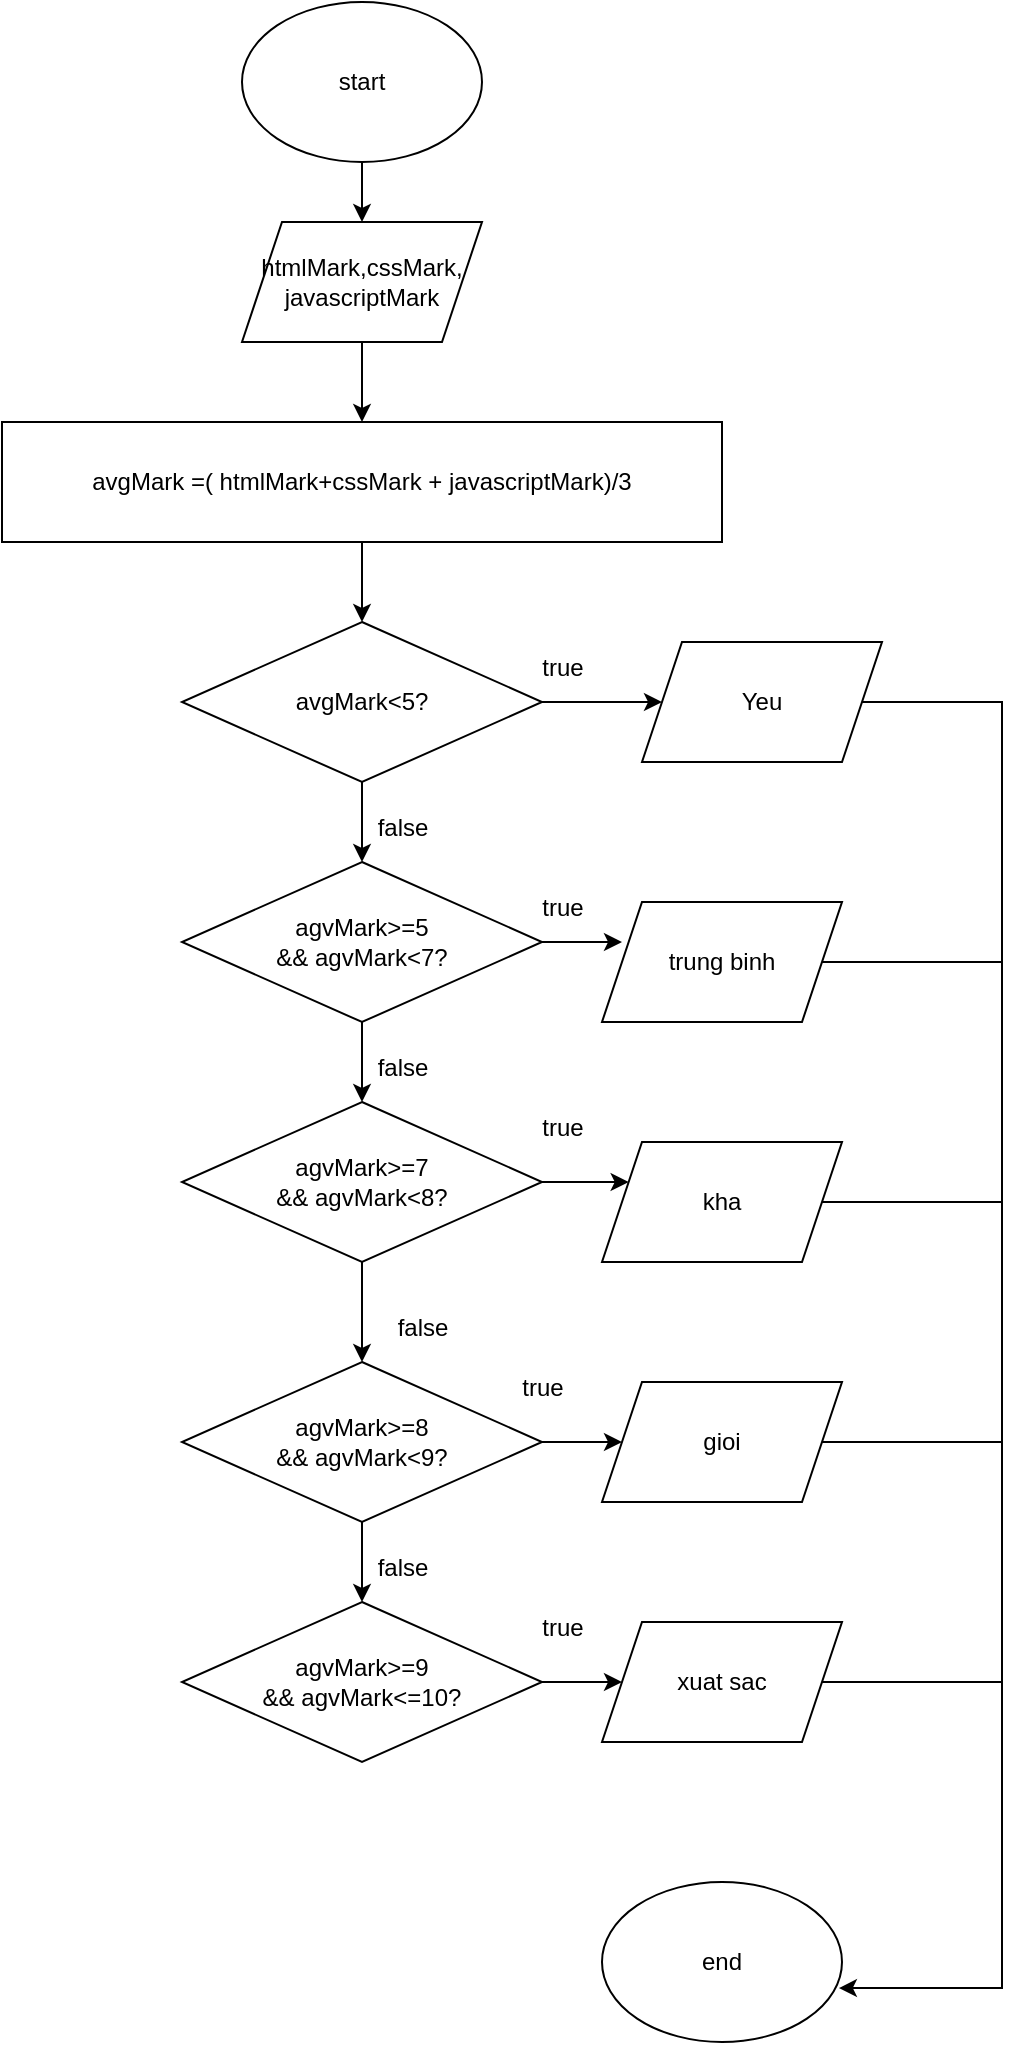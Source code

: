 <mxfile version="22.0.3" type="device">
  <diagram id="C5RBs43oDa-KdzZeNtuy" name="Page-1">
    <mxGraphModel dx="1036" dy="606" grid="1" gridSize="10" guides="1" tooltips="1" connect="1" arrows="1" fold="1" page="1" pageScale="1" pageWidth="827" pageHeight="1169" math="0" shadow="0">
      <root>
        <mxCell id="WIyWlLk6GJQsqaUBKTNV-0" />
        <mxCell id="WIyWlLk6GJQsqaUBKTNV-1" parent="WIyWlLk6GJQsqaUBKTNV-0" />
        <mxCell id="afgc6z-RETcrpsBKofpW-16" value="" style="edgeStyle=orthogonalEdgeStyle;rounded=0;orthogonalLoop=1;jettySize=auto;html=1;" parent="WIyWlLk6GJQsqaUBKTNV-1" source="afgc6z-RETcrpsBKofpW-14" target="afgc6z-RETcrpsBKofpW-15" edge="1">
          <mxGeometry relative="1" as="geometry" />
        </mxCell>
        <mxCell id="afgc6z-RETcrpsBKofpW-14" value="start" style="ellipse;whiteSpace=wrap;html=1;" parent="WIyWlLk6GJQsqaUBKTNV-1" vertex="1">
          <mxGeometry x="340" y="50" width="120" height="80" as="geometry" />
        </mxCell>
        <mxCell id="afgc6z-RETcrpsBKofpW-18" value="" style="edgeStyle=orthogonalEdgeStyle;rounded=0;orthogonalLoop=1;jettySize=auto;html=1;" parent="WIyWlLk6GJQsqaUBKTNV-1" source="afgc6z-RETcrpsBKofpW-15" target="afgc6z-RETcrpsBKofpW-17" edge="1">
          <mxGeometry relative="1" as="geometry" />
        </mxCell>
        <mxCell id="afgc6z-RETcrpsBKofpW-15" value="htmlMark,cssMark,&lt;br&gt;javascriptMark" style="shape=parallelogram;perimeter=parallelogramPerimeter;whiteSpace=wrap;html=1;fixedSize=1;" parent="WIyWlLk6GJQsqaUBKTNV-1" vertex="1">
          <mxGeometry x="340" y="160" width="120" height="60" as="geometry" />
        </mxCell>
        <mxCell id="afgc6z-RETcrpsBKofpW-20" value="" style="edgeStyle=orthogonalEdgeStyle;rounded=0;orthogonalLoop=1;jettySize=auto;html=1;" parent="WIyWlLk6GJQsqaUBKTNV-1" source="afgc6z-RETcrpsBKofpW-17" target="afgc6z-RETcrpsBKofpW-19" edge="1">
          <mxGeometry relative="1" as="geometry" />
        </mxCell>
        <mxCell id="afgc6z-RETcrpsBKofpW-17" value="avgMark =( htmlMark+cssMark + javascriptMark)/3" style="whiteSpace=wrap;html=1;" parent="WIyWlLk6GJQsqaUBKTNV-1" vertex="1">
          <mxGeometry x="220" y="260" width="360" height="60" as="geometry" />
        </mxCell>
        <mxCell id="afgc6z-RETcrpsBKofpW-22" value="" style="edgeStyle=orthogonalEdgeStyle;rounded=0;orthogonalLoop=1;jettySize=auto;html=1;" parent="WIyWlLk6GJQsqaUBKTNV-1" source="afgc6z-RETcrpsBKofpW-19" target="afgc6z-RETcrpsBKofpW-21" edge="1">
          <mxGeometry relative="1" as="geometry" />
        </mxCell>
        <mxCell id="afgc6z-RETcrpsBKofpW-25" value="" style="edgeStyle=orthogonalEdgeStyle;rounded=0;orthogonalLoop=1;jettySize=auto;html=1;" parent="WIyWlLk6GJQsqaUBKTNV-1" source="afgc6z-RETcrpsBKofpW-19" target="afgc6z-RETcrpsBKofpW-24" edge="1">
          <mxGeometry relative="1" as="geometry" />
        </mxCell>
        <mxCell id="afgc6z-RETcrpsBKofpW-19" value="avgMark&amp;lt;5?" style="rhombus;whiteSpace=wrap;html=1;" parent="WIyWlLk6GJQsqaUBKTNV-1" vertex="1">
          <mxGeometry x="310" y="360" width="180" height="80" as="geometry" />
        </mxCell>
        <mxCell id="afgc6z-RETcrpsBKofpW-51" style="edgeStyle=orthogonalEdgeStyle;rounded=0;orthogonalLoop=1;jettySize=auto;html=1;exitX=1;exitY=0.5;exitDx=0;exitDy=0;entryX=0.987;entryY=0.663;entryDx=0;entryDy=0;entryPerimeter=0;" parent="WIyWlLk6GJQsqaUBKTNV-1" source="afgc6z-RETcrpsBKofpW-21" target="afgc6z-RETcrpsBKofpW-50" edge="1">
          <mxGeometry relative="1" as="geometry">
            <mxPoint x="720" y="1041.6" as="targetPoint" />
            <Array as="points">
              <mxPoint x="720" y="400" />
              <mxPoint x="720" y="1043" />
            </Array>
          </mxGeometry>
        </mxCell>
        <mxCell id="afgc6z-RETcrpsBKofpW-21" value="Yeu" style="shape=parallelogram;perimeter=parallelogramPerimeter;whiteSpace=wrap;html=1;fixedSize=1;" parent="WIyWlLk6GJQsqaUBKTNV-1" vertex="1">
          <mxGeometry x="540" y="370" width="120" height="60" as="geometry" />
        </mxCell>
        <mxCell id="afgc6z-RETcrpsBKofpW-23" value="true" style="text;html=1;align=center;verticalAlign=middle;resizable=0;points=[];autosize=1;strokeColor=none;fillColor=none;" parent="WIyWlLk6GJQsqaUBKTNV-1" vertex="1">
          <mxGeometry x="480" y="368" width="40" height="30" as="geometry" />
        </mxCell>
        <mxCell id="afgc6z-RETcrpsBKofpW-26" style="edgeStyle=orthogonalEdgeStyle;rounded=0;orthogonalLoop=1;jettySize=auto;html=1;" parent="WIyWlLk6GJQsqaUBKTNV-1" source="afgc6z-RETcrpsBKofpW-24" edge="1">
          <mxGeometry relative="1" as="geometry">
            <mxPoint x="530" y="520" as="targetPoint" />
          </mxGeometry>
        </mxCell>
        <mxCell id="afgc6z-RETcrpsBKofpW-32" value="" style="edgeStyle=orthogonalEdgeStyle;rounded=0;orthogonalLoop=1;jettySize=auto;html=1;" parent="WIyWlLk6GJQsqaUBKTNV-1" source="afgc6z-RETcrpsBKofpW-24" target="afgc6z-RETcrpsBKofpW-31" edge="1">
          <mxGeometry relative="1" as="geometry" />
        </mxCell>
        <mxCell id="afgc6z-RETcrpsBKofpW-24" value="agvMark&amp;gt;=5&lt;br&gt;&amp;amp;&amp;amp; agvMark&amp;lt;7?" style="rhombus;whiteSpace=wrap;html=1;" parent="WIyWlLk6GJQsqaUBKTNV-1" vertex="1">
          <mxGeometry x="310" y="480" width="180" height="80" as="geometry" />
        </mxCell>
        <mxCell id="afgc6z-RETcrpsBKofpW-27" value="true" style="text;html=1;align=center;verticalAlign=middle;resizable=0;points=[];autosize=1;strokeColor=none;fillColor=none;" parent="WIyWlLk6GJQsqaUBKTNV-1" vertex="1">
          <mxGeometry x="480" y="488" width="40" height="30" as="geometry" />
        </mxCell>
        <mxCell id="afgc6z-RETcrpsBKofpW-28" value="trung binh" style="shape=parallelogram;perimeter=parallelogramPerimeter;whiteSpace=wrap;html=1;fixedSize=1;" parent="WIyWlLk6GJQsqaUBKTNV-1" vertex="1">
          <mxGeometry x="520" y="500" width="120" height="60" as="geometry" />
        </mxCell>
        <mxCell id="afgc6z-RETcrpsBKofpW-29" value="false" style="text;html=1;align=center;verticalAlign=middle;resizable=0;points=[];autosize=1;strokeColor=none;fillColor=none;" parent="WIyWlLk6GJQsqaUBKTNV-1" vertex="1">
          <mxGeometry x="395" y="448" width="50" height="30" as="geometry" />
        </mxCell>
        <mxCell id="afgc6z-RETcrpsBKofpW-34" value="" style="edgeStyle=orthogonalEdgeStyle;rounded=0;orthogonalLoop=1;jettySize=auto;html=1;" parent="WIyWlLk6GJQsqaUBKTNV-1" source="afgc6z-RETcrpsBKofpW-31" target="afgc6z-RETcrpsBKofpW-33" edge="1">
          <mxGeometry relative="1" as="geometry">
            <Array as="points">
              <mxPoint x="530" y="640" />
              <mxPoint x="530" y="640" />
            </Array>
          </mxGeometry>
        </mxCell>
        <mxCell id="afgc6z-RETcrpsBKofpW-38" value="" style="edgeStyle=orthogonalEdgeStyle;rounded=0;orthogonalLoop=1;jettySize=auto;html=1;" parent="WIyWlLk6GJQsqaUBKTNV-1" source="afgc6z-RETcrpsBKofpW-31" target="afgc6z-RETcrpsBKofpW-37" edge="1">
          <mxGeometry relative="1" as="geometry" />
        </mxCell>
        <mxCell id="afgc6z-RETcrpsBKofpW-31" value="agvMark&amp;gt;=7&lt;br&gt;&amp;amp;&amp;amp; agvMark&amp;lt;8?" style="rhombus;whiteSpace=wrap;html=1;" parent="WIyWlLk6GJQsqaUBKTNV-1" vertex="1">
          <mxGeometry x="310" y="600" width="180" height="80" as="geometry" />
        </mxCell>
        <mxCell id="afgc6z-RETcrpsBKofpW-33" value="kha" style="shape=parallelogram;perimeter=parallelogramPerimeter;whiteSpace=wrap;html=1;fixedSize=1;" parent="WIyWlLk6GJQsqaUBKTNV-1" vertex="1">
          <mxGeometry x="520" y="620" width="120" height="60" as="geometry" />
        </mxCell>
        <mxCell id="afgc6z-RETcrpsBKofpW-35" value="true" style="text;html=1;align=center;verticalAlign=middle;resizable=0;points=[];autosize=1;strokeColor=none;fillColor=none;" parent="WIyWlLk6GJQsqaUBKTNV-1" vertex="1">
          <mxGeometry x="480" y="598" width="40" height="30" as="geometry" />
        </mxCell>
        <mxCell id="afgc6z-RETcrpsBKofpW-36" value="false" style="text;html=1;align=center;verticalAlign=middle;resizable=0;points=[];autosize=1;strokeColor=none;fillColor=none;" parent="WIyWlLk6GJQsqaUBKTNV-1" vertex="1">
          <mxGeometry x="395" y="568" width="50" height="30" as="geometry" />
        </mxCell>
        <mxCell id="afgc6z-RETcrpsBKofpW-40" value="" style="edgeStyle=orthogonalEdgeStyle;rounded=0;orthogonalLoop=1;jettySize=auto;html=1;" parent="WIyWlLk6GJQsqaUBKTNV-1" source="afgc6z-RETcrpsBKofpW-37" target="afgc6z-RETcrpsBKofpW-39" edge="1">
          <mxGeometry relative="1" as="geometry" />
        </mxCell>
        <mxCell id="afgc6z-RETcrpsBKofpW-42" value="" style="edgeStyle=orthogonalEdgeStyle;rounded=0;orthogonalLoop=1;jettySize=auto;html=1;" parent="WIyWlLk6GJQsqaUBKTNV-1" source="afgc6z-RETcrpsBKofpW-37" target="afgc6z-RETcrpsBKofpW-41" edge="1">
          <mxGeometry relative="1" as="geometry" />
        </mxCell>
        <mxCell id="afgc6z-RETcrpsBKofpW-37" value="agvMark&amp;gt;=8&lt;br&gt;&amp;amp;&amp;amp; agvMark&amp;lt;9?" style="rhombus;whiteSpace=wrap;html=1;" parent="WIyWlLk6GJQsqaUBKTNV-1" vertex="1">
          <mxGeometry x="310" y="730" width="180" height="80" as="geometry" />
        </mxCell>
        <mxCell id="afgc6z-RETcrpsBKofpW-39" value="gioi" style="shape=parallelogram;perimeter=parallelogramPerimeter;whiteSpace=wrap;html=1;fixedSize=1;" parent="WIyWlLk6GJQsqaUBKTNV-1" vertex="1">
          <mxGeometry x="520" y="740" width="120" height="60" as="geometry" />
        </mxCell>
        <mxCell id="afgc6z-RETcrpsBKofpW-44" value="" style="edgeStyle=orthogonalEdgeStyle;rounded=0;orthogonalLoop=1;jettySize=auto;html=1;" parent="WIyWlLk6GJQsqaUBKTNV-1" source="afgc6z-RETcrpsBKofpW-41" target="afgc6z-RETcrpsBKofpW-43" edge="1">
          <mxGeometry relative="1" as="geometry" />
        </mxCell>
        <mxCell id="afgc6z-RETcrpsBKofpW-41" value="agvMark&amp;gt;=9&lt;br&gt;&amp;amp;&amp;amp; agvMark&amp;lt;=10?" style="rhombus;whiteSpace=wrap;html=1;" parent="WIyWlLk6GJQsqaUBKTNV-1" vertex="1">
          <mxGeometry x="310" y="850" width="180" height="80" as="geometry" />
        </mxCell>
        <mxCell id="afgc6z-RETcrpsBKofpW-43" value="xuat sac" style="shape=parallelogram;perimeter=parallelogramPerimeter;whiteSpace=wrap;html=1;fixedSize=1;" parent="WIyWlLk6GJQsqaUBKTNV-1" vertex="1">
          <mxGeometry x="520" y="860" width="120" height="60" as="geometry" />
        </mxCell>
        <mxCell id="afgc6z-RETcrpsBKofpW-45" value="false" style="text;html=1;align=center;verticalAlign=middle;resizable=0;points=[];autosize=1;strokeColor=none;fillColor=none;" parent="WIyWlLk6GJQsqaUBKTNV-1" vertex="1">
          <mxGeometry x="405" y="698" width="50" height="30" as="geometry" />
        </mxCell>
        <mxCell id="afgc6z-RETcrpsBKofpW-46" value="false" style="text;html=1;align=center;verticalAlign=middle;resizable=0;points=[];autosize=1;strokeColor=none;fillColor=none;" parent="WIyWlLk6GJQsqaUBKTNV-1" vertex="1">
          <mxGeometry x="395" y="818" width="50" height="30" as="geometry" />
        </mxCell>
        <mxCell id="afgc6z-RETcrpsBKofpW-47" value="true" style="text;html=1;align=center;verticalAlign=middle;resizable=0;points=[];autosize=1;strokeColor=none;fillColor=none;" parent="WIyWlLk6GJQsqaUBKTNV-1" vertex="1">
          <mxGeometry x="470" y="728" width="40" height="30" as="geometry" />
        </mxCell>
        <mxCell id="afgc6z-RETcrpsBKofpW-48" value="true" style="text;html=1;align=center;verticalAlign=middle;resizable=0;points=[];autosize=1;strokeColor=none;fillColor=none;" parent="WIyWlLk6GJQsqaUBKTNV-1" vertex="1">
          <mxGeometry x="480" y="848" width="40" height="30" as="geometry" />
        </mxCell>
        <mxCell id="afgc6z-RETcrpsBKofpW-50" value="end" style="ellipse;whiteSpace=wrap;html=1;" parent="WIyWlLk6GJQsqaUBKTNV-1" vertex="1">
          <mxGeometry x="520" y="990" width="120" height="80" as="geometry" />
        </mxCell>
        <mxCell id="afgc6z-RETcrpsBKofpW-53" value="" style="endArrow=none;html=1;rounded=0;" parent="WIyWlLk6GJQsqaUBKTNV-1" edge="1">
          <mxGeometry width="50" height="50" relative="1" as="geometry">
            <mxPoint x="720" y="530" as="sourcePoint" />
            <mxPoint x="630" y="530" as="targetPoint" />
          </mxGeometry>
        </mxCell>
        <mxCell id="afgc6z-RETcrpsBKofpW-55" value="" style="endArrow=none;html=1;rounded=0;" parent="WIyWlLk6GJQsqaUBKTNV-1" edge="1">
          <mxGeometry width="50" height="50" relative="1" as="geometry">
            <mxPoint x="720" y="650" as="sourcePoint" />
            <mxPoint x="630" y="650" as="targetPoint" />
          </mxGeometry>
        </mxCell>
        <mxCell id="afgc6z-RETcrpsBKofpW-56" value="" style="endArrow=none;html=1;rounded=0;" parent="WIyWlLk6GJQsqaUBKTNV-1" edge="1">
          <mxGeometry width="50" height="50" relative="1" as="geometry">
            <mxPoint x="720" y="770" as="sourcePoint" />
            <mxPoint x="630" y="770" as="targetPoint" />
          </mxGeometry>
        </mxCell>
        <mxCell id="afgc6z-RETcrpsBKofpW-57" value="" style="endArrow=none;html=1;rounded=0;" parent="WIyWlLk6GJQsqaUBKTNV-1" edge="1">
          <mxGeometry width="50" height="50" relative="1" as="geometry">
            <mxPoint x="720" y="890" as="sourcePoint" />
            <mxPoint x="630" y="890" as="targetPoint" />
          </mxGeometry>
        </mxCell>
      </root>
    </mxGraphModel>
  </diagram>
</mxfile>
